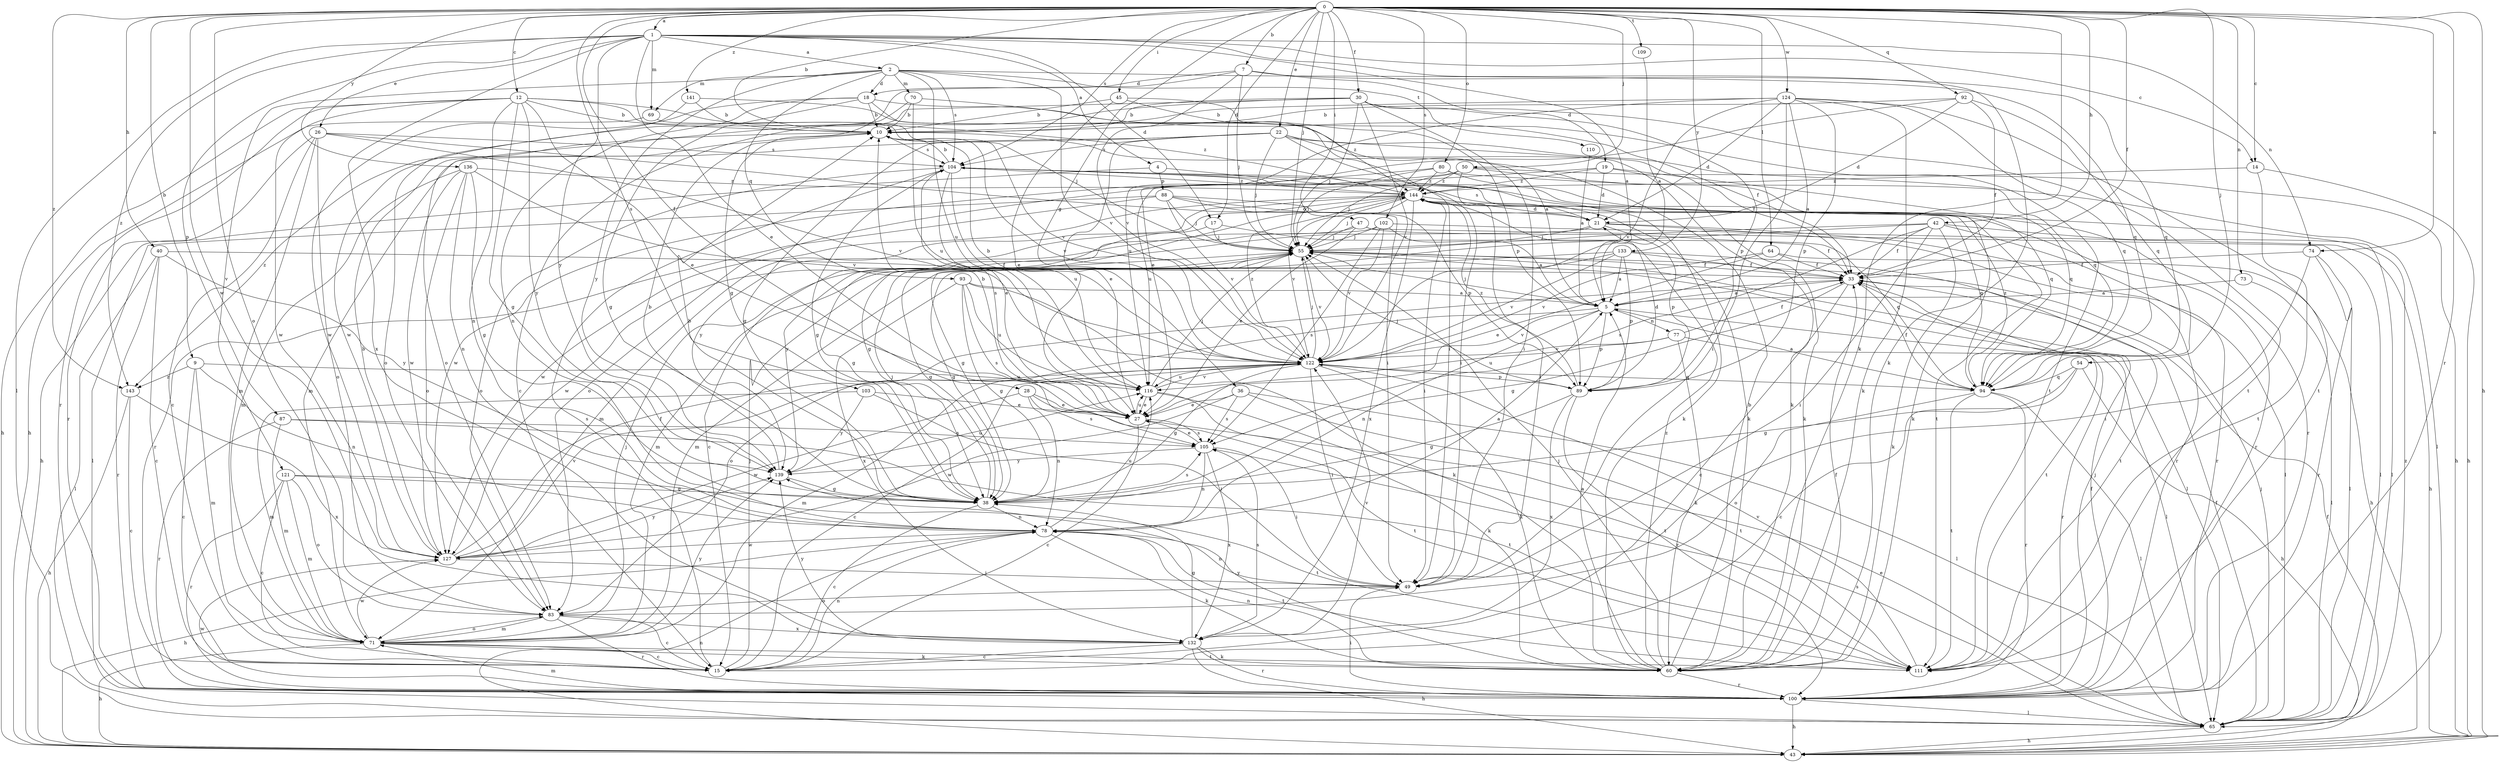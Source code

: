 strict digraph  {
0;
1;
2;
4;
5;
7;
9;
10;
12;
14;
15;
17;
18;
19;
21;
22;
26;
27;
28;
30;
33;
36;
38;
40;
42;
43;
45;
47;
49;
50;
54;
55;
60;
64;
65;
69;
70;
71;
73;
74;
77;
78;
80;
83;
87;
88;
89;
92;
93;
94;
100;
102;
103;
104;
105;
109;
110;
111;
116;
121;
122;
124;
127;
132;
133;
136;
139;
141;
143;
144;
0 -> 1  [label=a];
0 -> 7  [label=b];
0 -> 9  [label=b];
0 -> 10  [label=b];
0 -> 12  [label=c];
0 -> 14  [label=c];
0 -> 17  [label=d];
0 -> 22  [label=e];
0 -> 28  [label=f];
0 -> 30  [label=f];
0 -> 33  [label=f];
0 -> 36  [label=g];
0 -> 40  [label=h];
0 -> 42  [label=h];
0 -> 43  [label=h];
0 -> 45  [label=i];
0 -> 47  [label=i];
0 -> 50  [label=j];
0 -> 54  [label=j];
0 -> 55  [label=j];
0 -> 60  [label=k];
0 -> 64  [label=l];
0 -> 73  [label=n];
0 -> 74  [label=n];
0 -> 80  [label=o];
0 -> 83  [label=o];
0 -> 92  [label=q];
0 -> 100  [label=r];
0 -> 102  [label=s];
0 -> 103  [label=s];
0 -> 104  [label=s];
0 -> 109  [label=t];
0 -> 124  [label=w];
0 -> 127  [label=w];
0 -> 133  [label=y];
0 -> 136  [label=y];
0 -> 141  [label=z];
0 -> 143  [label=z];
1 -> 2  [label=a];
1 -> 4  [label=a];
1 -> 5  [label=a];
1 -> 14  [label=c];
1 -> 17  [label=d];
1 -> 26  [label=e];
1 -> 27  [label=e];
1 -> 60  [label=k];
1 -> 65  [label=l];
1 -> 69  [label=m];
1 -> 74  [label=n];
1 -> 87  [label=p];
1 -> 132  [label=x];
1 -> 139  [label=y];
1 -> 143  [label=z];
2 -> 18  [label=d];
2 -> 69  [label=m];
2 -> 70  [label=m];
2 -> 93  [label=q];
2 -> 94  [label=q];
2 -> 104  [label=s];
2 -> 110  [label=t];
2 -> 116  [label=u];
2 -> 121  [label=v];
2 -> 122  [label=v];
2 -> 139  [label=y];
4 -> 43  [label=h];
4 -> 60  [label=k];
4 -> 88  [label=p];
5 -> 55  [label=j];
5 -> 65  [label=l];
5 -> 77  [label=n];
5 -> 78  [label=n];
5 -> 83  [label=o];
5 -> 89  [label=p];
5 -> 122  [label=v];
7 -> 18  [label=d];
7 -> 19  [label=d];
7 -> 38  [label=g];
7 -> 55  [label=j];
7 -> 94  [label=q];
7 -> 122  [label=v];
9 -> 15  [label=c];
9 -> 71  [label=m];
9 -> 78  [label=n];
9 -> 116  [label=u];
9 -> 143  [label=z];
10 -> 104  [label=s];
10 -> 122  [label=v];
10 -> 143  [label=z];
12 -> 10  [label=b];
12 -> 27  [label=e];
12 -> 38  [label=g];
12 -> 43  [label=h];
12 -> 78  [label=n];
12 -> 100  [label=r];
12 -> 122  [label=v];
12 -> 127  [label=w];
12 -> 139  [label=y];
12 -> 144  [label=z];
14 -> 43  [label=h];
14 -> 111  [label=t];
14 -> 144  [label=z];
15 -> 55  [label=j];
15 -> 78  [label=n];
15 -> 104  [label=s];
17 -> 38  [label=g];
17 -> 55  [label=j];
17 -> 94  [label=q];
18 -> 10  [label=b];
18 -> 33  [label=f];
18 -> 38  [label=g];
18 -> 49  [label=i];
18 -> 78  [label=n];
18 -> 127  [label=w];
19 -> 21  [label=d];
19 -> 60  [label=k];
19 -> 100  [label=r];
19 -> 116  [label=u];
19 -> 144  [label=z];
21 -> 55  [label=j];
21 -> 65  [label=l];
21 -> 89  [label=p];
21 -> 100  [label=r];
21 -> 104  [label=s];
21 -> 139  [label=y];
22 -> 27  [label=e];
22 -> 33  [label=f];
22 -> 38  [label=g];
22 -> 49  [label=i];
22 -> 55  [label=j];
22 -> 60  [label=k];
22 -> 71  [label=m];
22 -> 94  [label=q];
22 -> 104  [label=s];
26 -> 15  [label=c];
26 -> 49  [label=i];
26 -> 71  [label=m];
26 -> 83  [label=o];
26 -> 100  [label=r];
26 -> 104  [label=s];
26 -> 122  [label=v];
27 -> 10  [label=b];
27 -> 15  [label=c];
27 -> 104  [label=s];
27 -> 105  [label=s];
27 -> 116  [label=u];
28 -> 27  [label=e];
28 -> 78  [label=n];
28 -> 105  [label=s];
28 -> 111  [label=t];
28 -> 127  [label=w];
30 -> 10  [label=b];
30 -> 15  [label=c];
30 -> 49  [label=i];
30 -> 55  [label=j];
30 -> 83  [label=o];
30 -> 89  [label=p];
30 -> 111  [label=t];
30 -> 122  [label=v];
33 -> 5  [label=a];
33 -> 15  [label=c];
33 -> 38  [label=g];
33 -> 111  [label=t];
36 -> 27  [label=e];
36 -> 65  [label=l];
36 -> 105  [label=s];
36 -> 111  [label=t];
36 -> 127  [label=w];
38 -> 10  [label=b];
38 -> 15  [label=c];
38 -> 55  [label=j];
38 -> 78  [label=n];
38 -> 105  [label=s];
40 -> 15  [label=c];
40 -> 33  [label=f];
40 -> 65  [label=l];
40 -> 100  [label=r];
40 -> 139  [label=y];
42 -> 33  [label=f];
42 -> 38  [label=g];
42 -> 49  [label=i];
42 -> 55  [label=j];
42 -> 60  [label=k];
42 -> 65  [label=l];
42 -> 100  [label=r];
42 -> 105  [label=s];
43 -> 33  [label=f];
43 -> 78  [label=n];
45 -> 10  [label=b];
45 -> 27  [label=e];
45 -> 111  [label=t];
45 -> 144  [label=z];
47 -> 27  [label=e];
47 -> 33  [label=f];
47 -> 55  [label=j];
47 -> 65  [label=l];
47 -> 127  [label=w];
49 -> 78  [label=n];
49 -> 83  [label=o];
50 -> 43  [label=h];
50 -> 49  [label=i];
50 -> 55  [label=j];
50 -> 83  [label=o];
50 -> 94  [label=q];
50 -> 144  [label=z];
54 -> 15  [label=c];
54 -> 38  [label=g];
54 -> 43  [label=h];
54 -> 94  [label=q];
55 -> 33  [label=f];
55 -> 38  [label=g];
55 -> 65  [label=l];
55 -> 71  [label=m];
55 -> 122  [label=v];
60 -> 5  [label=a];
60 -> 10  [label=b];
60 -> 33  [label=f];
60 -> 55  [label=j];
60 -> 78  [label=n];
60 -> 100  [label=r];
60 -> 139  [label=y];
60 -> 144  [label=z];
64 -> 27  [label=e];
64 -> 33  [label=f];
64 -> 43  [label=h];
64 -> 122  [label=v];
65 -> 27  [label=e];
65 -> 33  [label=f];
65 -> 43  [label=h];
65 -> 55  [label=j];
65 -> 105  [label=s];
65 -> 144  [label=z];
69 -> 43  [label=h];
69 -> 55  [label=j];
70 -> 10  [label=b];
70 -> 89  [label=p];
70 -> 116  [label=u];
70 -> 127  [label=w];
71 -> 15  [label=c];
71 -> 43  [label=h];
71 -> 55  [label=j];
71 -> 60  [label=k];
71 -> 83  [label=o];
71 -> 111  [label=t];
71 -> 127  [label=w];
71 -> 139  [label=y];
73 -> 5  [label=a];
73 -> 65  [label=l];
74 -> 33  [label=f];
74 -> 49  [label=i];
74 -> 65  [label=l];
74 -> 100  [label=r];
77 -> 33  [label=f];
77 -> 60  [label=k];
77 -> 100  [label=r];
77 -> 116  [label=u];
77 -> 122  [label=v];
78 -> 5  [label=a];
78 -> 43  [label=h];
78 -> 60  [label=k];
78 -> 111  [label=t];
78 -> 116  [label=u];
78 -> 127  [label=w];
80 -> 55  [label=j];
80 -> 60  [label=k];
80 -> 65  [label=l];
80 -> 127  [label=w];
80 -> 144  [label=z];
83 -> 15  [label=c];
83 -> 71  [label=m];
83 -> 100  [label=r];
83 -> 132  [label=x];
87 -> 71  [label=m];
87 -> 100  [label=r];
87 -> 105  [label=s];
87 -> 111  [label=t];
88 -> 21  [label=d];
88 -> 55  [label=j];
88 -> 65  [label=l];
88 -> 89  [label=p];
88 -> 94  [label=q];
88 -> 100  [label=r];
88 -> 122  [label=v];
89 -> 21  [label=d];
89 -> 38  [label=g];
89 -> 55  [label=j];
89 -> 100  [label=r];
89 -> 132  [label=x];
89 -> 144  [label=z];
92 -> 10  [label=b];
92 -> 21  [label=d];
92 -> 27  [label=e];
92 -> 33  [label=f];
92 -> 94  [label=q];
93 -> 5  [label=a];
93 -> 38  [label=g];
93 -> 60  [label=k];
93 -> 105  [label=s];
93 -> 116  [label=u];
93 -> 132  [label=x];
94 -> 5  [label=a];
94 -> 33  [label=f];
94 -> 65  [label=l];
94 -> 83  [label=o];
94 -> 100  [label=r];
94 -> 111  [label=t];
94 -> 144  [label=z];
100 -> 33  [label=f];
100 -> 43  [label=h];
100 -> 49  [label=i];
100 -> 55  [label=j];
100 -> 65  [label=l];
100 -> 71  [label=m];
100 -> 127  [label=w];
102 -> 5  [label=a];
102 -> 15  [label=c];
102 -> 43  [label=h];
102 -> 55  [label=j];
102 -> 105  [label=s];
102 -> 122  [label=v];
103 -> 27  [label=e];
103 -> 49  [label=i];
103 -> 71  [label=m];
103 -> 139  [label=y];
104 -> 10  [label=b];
104 -> 27  [label=e];
104 -> 38  [label=g];
104 -> 60  [label=k];
104 -> 83  [label=o];
104 -> 94  [label=q];
104 -> 111  [label=t];
104 -> 116  [label=u];
104 -> 144  [label=z];
105 -> 27  [label=e];
105 -> 49  [label=i];
105 -> 78  [label=n];
105 -> 132  [label=x];
105 -> 139  [label=y];
109 -> 5  [label=a];
110 -> 5  [label=a];
111 -> 122  [label=v];
116 -> 27  [label=e];
116 -> 55  [label=j];
116 -> 60  [label=k];
116 -> 111  [label=t];
116 -> 122  [label=v];
121 -> 15  [label=c];
121 -> 38  [label=g];
121 -> 71  [label=m];
121 -> 83  [label=o];
121 -> 100  [label=r];
121 -> 111  [label=t];
122 -> 10  [label=b];
122 -> 15  [label=c];
122 -> 38  [label=g];
122 -> 49  [label=i];
122 -> 55  [label=j];
122 -> 60  [label=k];
122 -> 71  [label=m];
122 -> 89  [label=p];
122 -> 94  [label=q];
122 -> 116  [label=u];
122 -> 144  [label=z];
124 -> 5  [label=a];
124 -> 10  [label=b];
124 -> 21  [label=d];
124 -> 49  [label=i];
124 -> 60  [label=k];
124 -> 89  [label=p];
124 -> 94  [label=q];
124 -> 111  [label=t];
124 -> 116  [label=u];
124 -> 122  [label=v];
127 -> 10  [label=b];
127 -> 33  [label=f];
127 -> 49  [label=i];
127 -> 122  [label=v];
127 -> 139  [label=y];
132 -> 15  [label=c];
132 -> 38  [label=g];
132 -> 43  [label=h];
132 -> 60  [label=k];
132 -> 100  [label=r];
132 -> 105  [label=s];
132 -> 122  [label=v];
132 -> 139  [label=y];
133 -> 5  [label=a];
133 -> 33  [label=f];
133 -> 38  [label=g];
133 -> 71  [label=m];
133 -> 89  [label=p];
133 -> 111  [label=t];
133 -> 122  [label=v];
136 -> 38  [label=g];
136 -> 71  [label=m];
136 -> 78  [label=n];
136 -> 83  [label=o];
136 -> 122  [label=v];
136 -> 127  [label=w];
136 -> 144  [label=z];
139 -> 10  [label=b];
139 -> 38  [label=g];
139 -> 116  [label=u];
141 -> 5  [label=a];
141 -> 10  [label=b];
141 -> 83  [label=o];
143 -> 15  [label=c];
143 -> 43  [label=h];
143 -> 132  [label=x];
144 -> 21  [label=d];
144 -> 38  [label=g];
144 -> 49  [label=i];
144 -> 55  [label=j];
144 -> 71  [label=m];
144 -> 100  [label=r];
144 -> 122  [label=v];
144 -> 127  [label=w];
144 -> 132  [label=x];
144 -> 139  [label=y];
}
